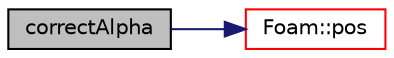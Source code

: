 digraph "correctAlpha"
{
  bgcolor="transparent";
  edge [fontname="Helvetica",fontsize="10",labelfontname="Helvetica",labelfontsize="10"];
  node [fontname="Helvetica",fontsize="10",shape=record];
  rankdir="LR";
  Node617 [label="correctAlpha",height=0.2,width=0.4,color="black", fillcolor="grey75", style="filled", fontcolor="black"];
  Node617 -> Node618 [color="midnightblue",fontsize="10",style="solid",fontname="Helvetica"];
  Node618 [label="Foam::pos",height=0.2,width=0.4,color="red",URL="$a21851.html#a09a190b59f3d01b258bca0fa964a6212"];
}
